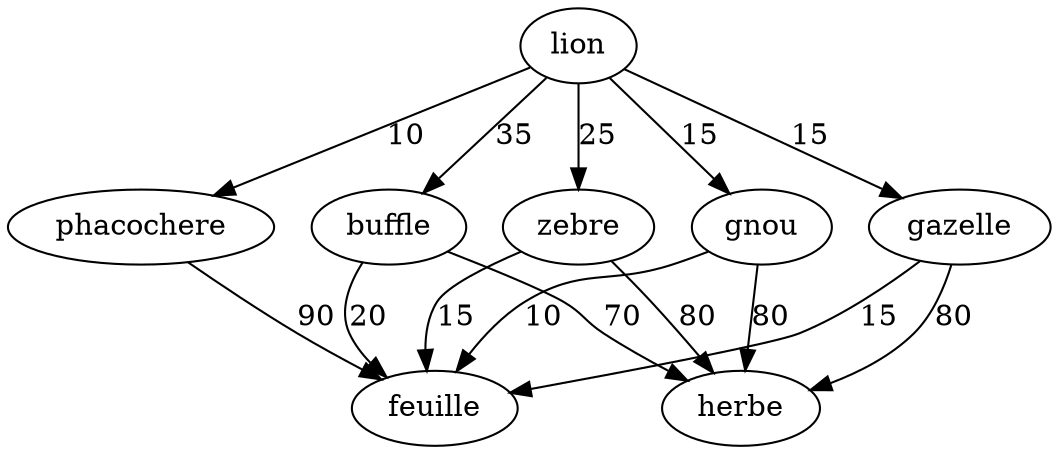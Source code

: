 digraph mongraphe {
lion -> phacochere [label="10"];
lion -> buffle [label="35"];
lion -> zebre [label="25"];
lion -> gnou [label="15"];
lion -> gazelle [label="15"];
phacochere -> feuille [label="90"];
buffle -> herbe [label="70"];
buffle -> feuille [label="20"];
zebre -> herbe [label="80"];
zebre -> feuille [label="15"];
gnou -> herbe [label="80"];
gnou -> feuille [label="10"];
gazelle -> herbe [label="80"];
gazelle -> feuille [label="15"];
}